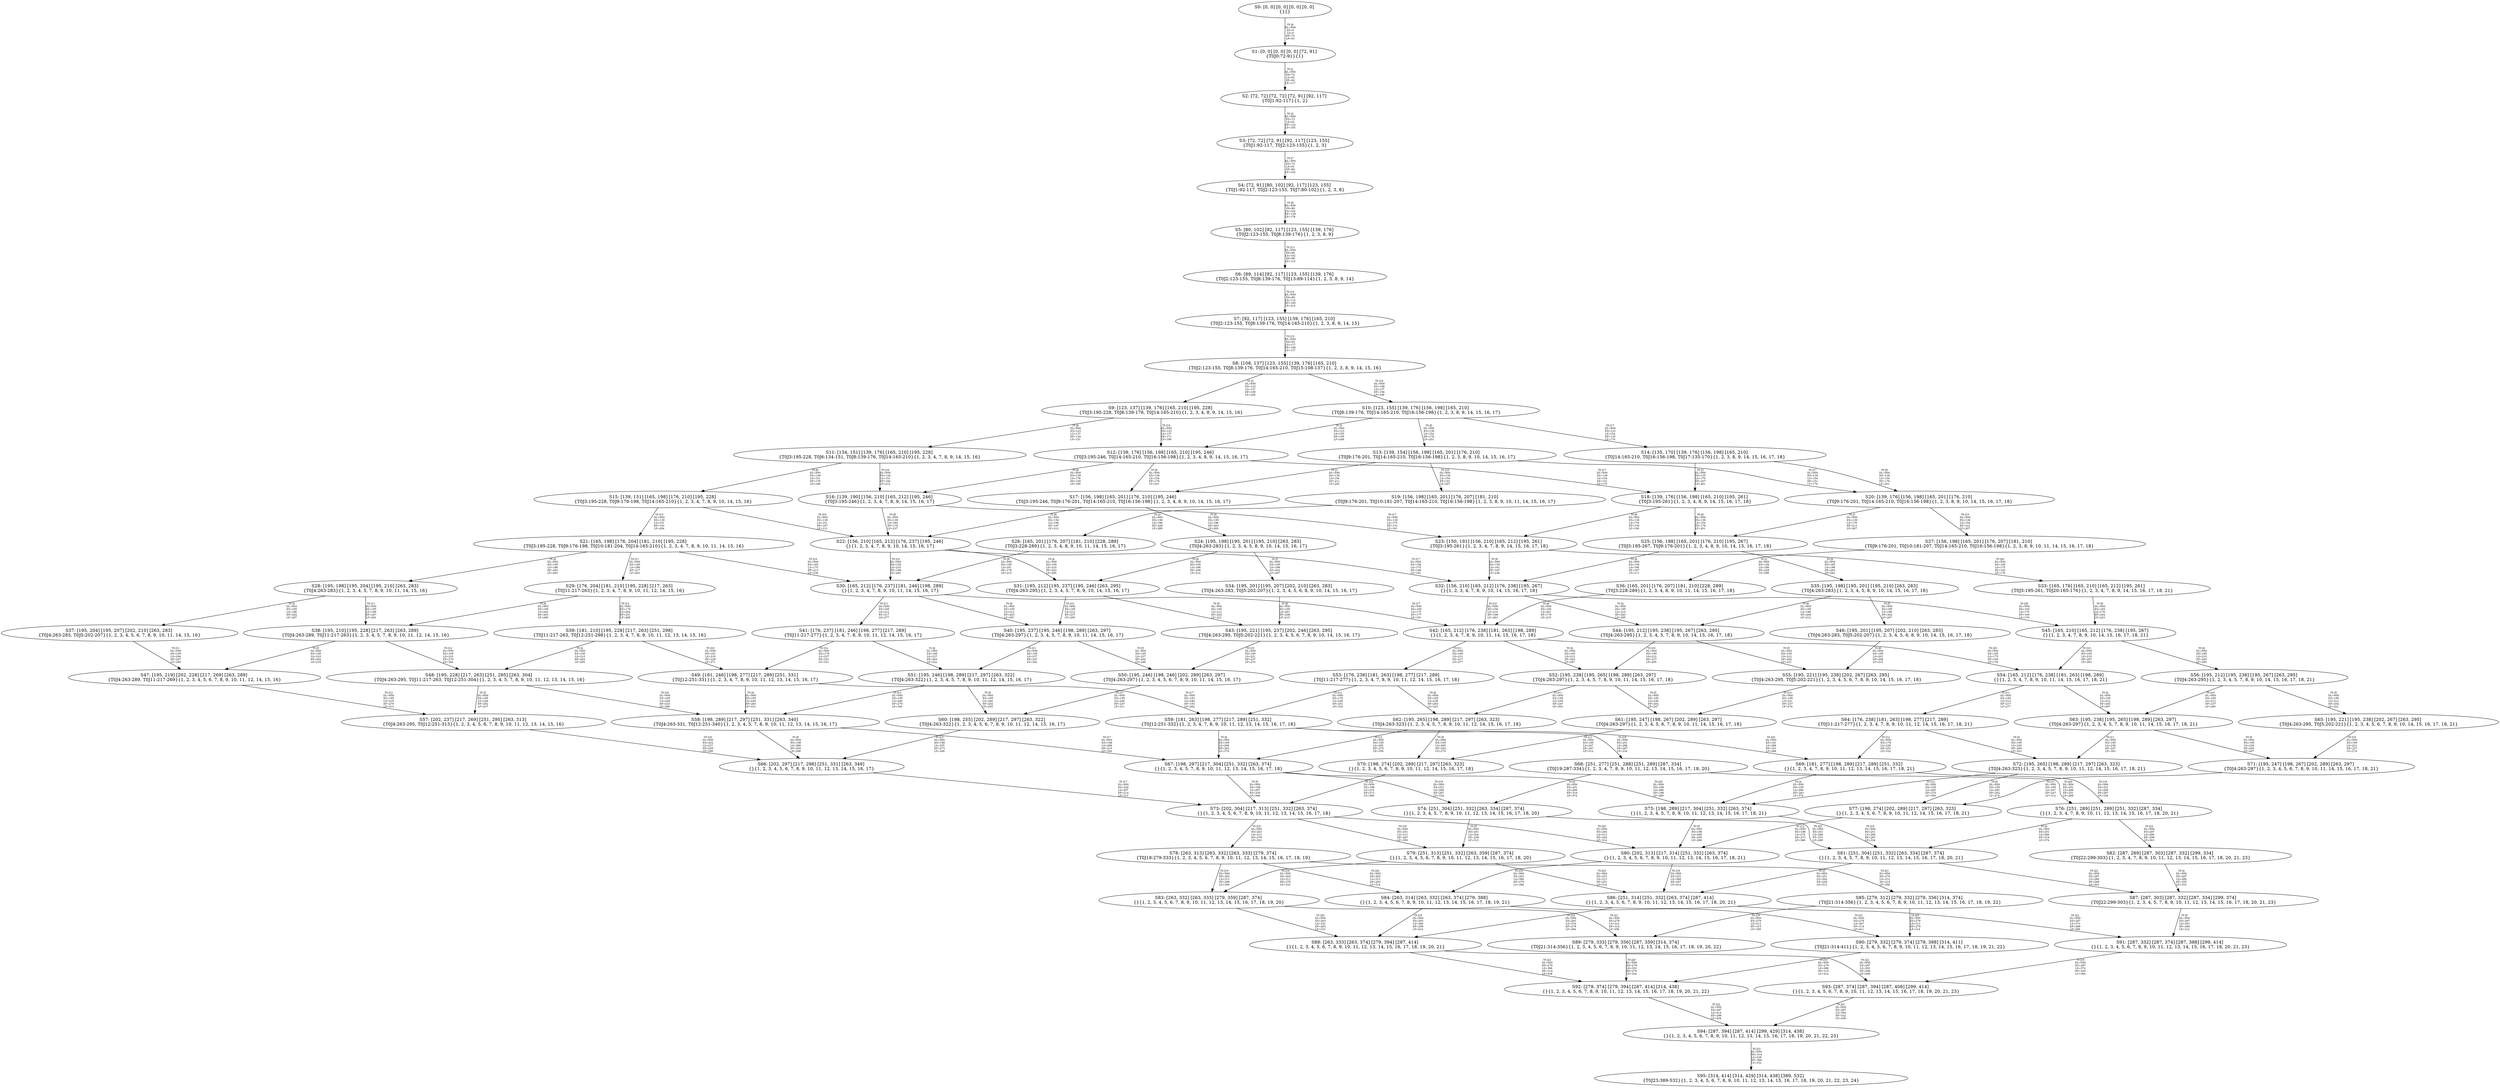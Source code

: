digraph {
	S0[label="S0: [0, 0] [0, 0] [0, 0] [0, 0] \n{}{}"];
	S1[label="S1: [0, 0] [0, 0] [0, 0] [72, 91] \n{T0J0:72-91}{1}"];
	S2[label="S2: [72, 72] [72, 72] [72, 91] [92, 117] \n{T0J1:92-117}{1, 2}"];
	S3[label="S3: [72, 72] [72, 91] [92, 117] [123, 155] \n{T0J1:92-117, T0J2:123-155}{1, 2, 3}"];
	S4[label="S4: [72, 91] [80, 102] [92, 117] [123, 155] \n{T0J1:92-117, T0J2:123-155, T0J7:80-102}{1, 2, 3, 8}"];
	S5[label="S5: [80, 102] [92, 117] [123, 155] [139, 176] \n{T0J2:123-155, T0J8:139-176}{1, 2, 3, 8, 9}"];
	S6[label="S6: [89, 114] [92, 117] [123, 155] [139, 176] \n{T0J2:123-155, T0J8:139-176, T0J13:89-114}{1, 2, 3, 8, 9, 14}"];
	S7[label="S7: [92, 117] [123, 155] [139, 176] [165, 210] \n{T0J2:123-155, T0J8:139-176, T0J14:165-210}{1, 2, 3, 8, 9, 14, 15}"];
	S8[label="S8: [108, 137] [123, 155] [139, 176] [165, 210] \n{T0J2:123-155, T0J8:139-176, T0J14:165-210, T0J15:108-137}{1, 2, 3, 8, 9, 14, 15, 16}"];
	S9[label="S9: [123, 137] [139, 176] [165, 210] [195, 228] \n{T0J3:195-228, T0J8:139-176, T0J14:165-210}{1, 2, 3, 4, 8, 9, 14, 15, 16}"];
	S10[label="S10: [123, 155] [139, 176] [156, 198] [165, 210] \n{T0J8:139-176, T0J14:165-210, T0J16:156-198}{1, 2, 3, 8, 9, 14, 15, 16, 17}"];
	S11[label="S11: [134, 151] [139, 176] [165, 210] [195, 228] \n{T0J3:195-228, T0J6:134-151, T0J8:139-176, T0J14:165-210}{1, 2, 3, 4, 7, 8, 9, 14, 15, 16}"];
	S12[label="S12: [139, 176] [156, 198] [165, 210] [195, 246] \n{T0J3:195-246, T0J14:165-210, T0J16:156-198}{1, 2, 3, 4, 8, 9, 14, 15, 16, 17}"];
	S13[label="S13: [139, 154] [156, 198] [165, 201] [176, 210] \n{T0J9:176-201, T0J14:165-210, T0J16:156-198}{1, 2, 3, 8, 9, 10, 14, 15, 16, 17}"];
	S14[label="S14: [135, 170] [139, 176] [156, 198] [165, 210] \n{T0J14:165-210, T0J16:156-198, T0J17:135-170}{1, 2, 3, 8, 9, 14, 15, 16, 17, 18}"];
	S15[label="S15: [139, 151] [165, 198] [176, 210] [195, 228] \n{T0J3:195-228, T0J9:176-198, T0J14:165-210}{1, 2, 3, 4, 7, 8, 9, 10, 14, 15, 16}"];
	S16[label="S16: [139, 190] [156, 210] [165, 212] [195, 246] \n{T0J3:195-246}{1, 2, 3, 4, 7, 8, 9, 14, 15, 16, 17}"];
	S17[label="S17: [156, 198] [165, 201] [176, 210] [195, 246] \n{T0J3:195-246, T0J9:176-201, T0J14:165-210, T0J16:156-198}{1, 2, 3, 4, 8, 9, 10, 14, 15, 16, 17}"];
	S18[label="S18: [139, 176] [156, 198] [165, 210] [195, 261] \n{T0J3:195-261}{1, 2, 3, 4, 8, 9, 14, 15, 16, 17, 18}"];
	S19[label="S19: [156, 198] [165, 201] [176, 207] [181, 210] \n{T0J9:176-201, T0J10:181-207, T0J14:165-210, T0J16:156-198}{1, 2, 3, 8, 9, 10, 11, 14, 15, 16, 17}"];
	S20[label="S20: [139, 176] [156, 198] [165, 201] [176, 210] \n{T0J9:176-201, T0J14:165-210, T0J16:156-198}{1, 2, 3, 8, 9, 10, 14, 15, 16, 17, 18}"];
	S21[label="S21: [165, 198] [176, 204] [181, 210] [195, 228] \n{T0J3:195-228, T0J9:176-198, T0J10:181-204, T0J14:165-210}{1, 2, 3, 4, 7, 8, 9, 10, 11, 14, 15, 16}"];
	S22[label="S22: [156, 210] [165, 212] [176, 237] [195, 246] \n{}{1, 2, 3, 4, 7, 8, 9, 10, 14, 15, 16, 17}"];
	S23[label="S23: [150, 191] [156, 210] [165, 212] [195, 261] \n{T0J3:195-261}{1, 2, 3, 4, 7, 8, 9, 14, 15, 16, 17, 18}"];
	S24[label="S24: [195, 198] [195, 201] [195, 210] [263, 283] \n{T0J4:263-283}{1, 2, 3, 4, 5, 8, 9, 10, 14, 15, 16, 17}"];
	S25[label="S25: [156, 198] [165, 201] [176, 210] [195, 267] \n{T0J3:195-267, T0J9:176-201}{1, 2, 3, 4, 8, 9, 10, 14, 15, 16, 17, 18}"];
	S26[label="S26: [165, 201] [176, 207] [181, 210] [228, 289] \n{T0J3:228-289}{1, 2, 3, 4, 8, 9, 10, 11, 14, 15, 16, 17}"];
	S27[label="S27: [156, 198] [165, 201] [176, 207] [181, 210] \n{T0J9:176-201, T0J10:181-207, T0J14:165-210, T0J16:156-198}{1, 2, 3, 8, 9, 10, 11, 14, 15, 16, 17, 18}"];
	S28[label="S28: [195, 198] [195, 204] [195, 210] [263, 283] \n{T0J4:263-283}{1, 2, 3, 4, 5, 7, 8, 9, 10, 11, 14, 15, 16}"];
	S29[label="S29: [176, 204] [181, 210] [195, 228] [217, 263] \n{T0J11:217-263}{1, 2, 3, 4, 7, 8, 9, 10, 11, 12, 14, 15, 16}"];
	S30[label="S30: [165, 212] [176, 237] [181, 246] [198, 289] \n{}{1, 2, 3, 4, 7, 8, 9, 10, 11, 14, 15, 16, 17}"];
	S31[label="S31: [195, 212] [195, 237] [195, 246] [263, 295] \n{T0J4:263-295}{1, 2, 3, 4, 5, 7, 8, 9, 10, 14, 15, 16, 17}"];
	S32[label="S32: [156, 210] [165, 212] [176, 238] [195, 267] \n{}{1, 2, 3, 4, 7, 8, 9, 10, 14, 15, 16, 17, 18}"];
	S33[label="S33: [165, 176] [165, 210] [165, 212] [195, 261] \n{T0J3:195-261, T0J20:165-176}{1, 2, 3, 4, 7, 8, 9, 14, 15, 16, 17, 18, 21}"];
	S34[label="S34: [195, 201] [195, 207] [202, 210] [263, 283] \n{T0J4:263-283, T0J5:202-207}{1, 2, 3, 4, 5, 6, 8, 9, 10, 14, 15, 16, 17}"];
	S35[label="S35: [195, 198] [195, 201] [195, 210] [263, 283] \n{T0J4:263-283}{1, 2, 3, 4, 5, 8, 9, 10, 14, 15, 16, 17, 18}"];
	S36[label="S36: [165, 201] [176, 207] [181, 210] [228, 289] \n{T0J3:228-289}{1, 2, 3, 4, 8, 9, 10, 11, 14, 15, 16, 17, 18}"];
	S37[label="S37: [195, 204] [195, 207] [202, 210] [263, 283] \n{T0J4:263-283, T0J5:202-207}{1, 2, 3, 4, 5, 6, 7, 8, 9, 10, 11, 14, 15, 16}"];
	S38[label="S38: [195, 210] [195, 228] [217, 263] [263, 289] \n{T0J4:263-289, T0J11:217-263}{1, 2, 3, 4, 5, 7, 8, 9, 10, 11, 12, 14, 15, 16}"];
	S39[label="S39: [181, 210] [195, 228] [217, 263] [251, 298] \n{T0J11:217-263, T0J12:251-298}{1, 2, 3, 4, 7, 8, 9, 10, 11, 12, 13, 14, 15, 16}"];
	S40[label="S40: [195, 237] [195, 246] [198, 289] [263, 297] \n{T0J4:263-297}{1, 2, 3, 4, 5, 7, 8, 9, 10, 11, 14, 15, 16, 17}"];
	S41[label="S41: [176, 237] [181, 246] [198, 277] [217, 289] \n{T0J11:217-277}{1, 2, 3, 4, 7, 8, 9, 10, 11, 12, 14, 15, 16, 17}"];
	S42[label="S42: [165, 212] [176, 238] [181, 263] [198, 289] \n{}{1, 2, 3, 4, 7, 8, 9, 10, 11, 14, 15, 16, 17, 18}"];
	S43[label="S43: [195, 221] [195, 237] [202, 246] [263, 295] \n{T0J4:263-295, T0J5:202-221}{1, 2, 3, 4, 5, 6, 7, 8, 9, 10, 14, 15, 16, 17}"];
	S44[label="S44: [195, 212] [195, 238] [195, 267] [263, 295] \n{T0J4:263-295}{1, 2, 3, 4, 5, 7, 8, 9, 10, 14, 15, 16, 17, 18}"];
	S45[label="S45: [165, 210] [165, 212] [176, 238] [195, 267] \n{}{1, 2, 3, 4, 7, 8, 9, 10, 14, 15, 16, 17, 18, 21}"];
	S46[label="S46: [195, 201] [195, 207] [202, 210] [263, 283] \n{T0J4:263-283, T0J5:202-207}{1, 2, 3, 4, 5, 6, 8, 9, 10, 14, 15, 16, 17, 18}"];
	S47[label="S47: [195, 219] [202, 228] [217, 269] [263, 289] \n{T0J4:263-289, T0J11:217-269}{1, 2, 3, 4, 5, 6, 7, 8, 9, 10, 11, 12, 14, 15, 16}"];
	S48[label="S48: [195, 228] [217, 263] [251, 295] [263, 304] \n{T0J4:263-295, T0J11:217-263, T0J12:251-304}{1, 2, 3, 4, 5, 7, 8, 9, 10, 11, 12, 13, 14, 15, 16}"];
	S49[label="S49: [181, 246] [198, 277] [217, 289] [251, 331] \n{T0J12:251-331}{1, 2, 3, 4, 7, 8, 9, 10, 11, 12, 13, 14, 15, 16, 17}"];
	S50[label="S50: [195, 246] [198, 246] [202, 289] [263, 297] \n{T0J4:263-297}{1, 2, 3, 4, 5, 6, 7, 8, 9, 10, 11, 14, 15, 16, 17}"];
	S51[label="S51: [195, 246] [198, 289] [217, 297] [263, 322] \n{T0J4:263-322}{1, 2, 3, 4, 5, 7, 8, 9, 10, 11, 12, 14, 15, 16, 17}"];
	S52[label="S52: [195, 238] [195, 265] [198, 289] [263, 297] \n{T0J4:263-297}{1, 2, 3, 4, 5, 7, 8, 9, 10, 11, 14, 15, 16, 17, 18}"];
	S53[label="S53: [176, 238] [181, 263] [198, 277] [217, 289] \n{T0J11:217-277}{1, 2, 3, 4, 7, 8, 9, 10, 11, 12, 14, 15, 16, 17, 18}"];
	S54[label="S54: [165, 212] [176, 238] [181, 263] [198, 289] \n{}{1, 2, 3, 4, 7, 8, 9, 10, 11, 14, 15, 16, 17, 18, 21}"];
	S55[label="S55: [195, 221] [195, 238] [202, 267] [263, 295] \n{T0J4:263-295, T0J5:202-221}{1, 2, 3, 4, 5, 6, 7, 8, 9, 10, 14, 15, 16, 17, 18}"];
	S56[label="S56: [195, 212] [195, 238] [195, 267] [263, 295] \n{T0J4:263-295}{1, 2, 3, 4, 5, 7, 8, 9, 10, 14, 15, 16, 17, 18, 21}"];
	S57[label="S57: [202, 237] [217, 269] [251, 295] [263, 313] \n{T0J4:263-295, T0J12:251-313}{1, 2, 3, 4, 5, 6, 7, 8, 9, 10, 11, 12, 13, 14, 15, 16}"];
	S58[label="S58: [198, 289] [217, 297] [251, 331] [263, 340] \n{T0J4:263-331, T0J12:251-340}{1, 2, 3, 4, 5, 7, 8, 9, 10, 11, 12, 13, 14, 15, 16, 17}"];
	S59[label="S59: [181, 263] [198, 277] [217, 289] [251, 332] \n{T0J12:251-332}{1, 2, 3, 4, 7, 8, 9, 10, 11, 12, 13, 14, 15, 16, 17, 18}"];
	S60[label="S60: [198, 255] [202, 289] [217, 297] [263, 322] \n{T0J4:263-322}{1, 2, 3, 4, 5, 6, 7, 8, 9, 10, 11, 12, 14, 15, 16, 17}"];
	S61[label="S61: [195, 247] [198, 267] [202, 289] [263, 297] \n{T0J4:263-297}{1, 2, 3, 4, 5, 6, 7, 8, 9, 10, 11, 14, 15, 16, 17, 18}"];
	S62[label="S62: [195, 265] [198, 289] [217, 297] [263, 323] \n{T0J4:263-323}{1, 2, 3, 4, 5, 7, 8, 9, 10, 11, 12, 14, 15, 16, 17, 18}"];
	S63[label="S63: [195, 238] [195, 265] [198, 289] [263, 297] \n{T0J4:263-297}{1, 2, 3, 4, 5, 7, 8, 9, 10, 11, 14, 15, 16, 17, 18, 21}"];
	S64[label="S64: [176, 238] [181, 263] [198, 277] [217, 289] \n{T0J11:217-277}{1, 2, 3, 4, 7, 8, 9, 10, 11, 12, 14, 15, 16, 17, 18, 21}"];
	S65[label="S65: [195, 221] [195, 238] [202, 267] [263, 295] \n{T0J4:263-295, T0J5:202-221}{1, 2, 3, 4, 5, 6, 7, 8, 9, 10, 14, 15, 16, 17, 18, 21}"];
	S66[label="S66: [202, 297] [217, 298] [251, 331] [263, 349] \n{}{1, 2, 3, 4, 5, 6, 7, 8, 9, 10, 11, 12, 13, 14, 15, 16, 17}"];
	S67[label="S67: [198, 297] [217, 304] [251, 332] [263, 374] \n{}{1, 2, 3, 4, 5, 7, 8, 9, 10, 11, 12, 13, 14, 15, 16, 17, 18}"];
	S68[label="S68: [251, 277] [251, 288] [251, 289] [287, 334] \n{T0J19:287-334}{1, 2, 3, 4, 7, 8, 9, 10, 11, 12, 13, 14, 15, 16, 17, 18, 20}"];
	S69[label="S69: [181, 277] [198, 289] [217, 289] [251, 332] \n{}{1, 2, 3, 4, 7, 8, 9, 10, 11, 12, 13, 14, 15, 16, 17, 18, 21}"];
	S70[label="S70: [198, 274] [202, 289] [217, 297] [263, 323] \n{}{1, 2, 3, 4, 5, 6, 7, 8, 9, 10, 11, 12, 14, 15, 16, 17, 18}"];
	S71[label="S71: [195, 247] [198, 267] [202, 289] [263, 297] \n{T0J4:263-297}{1, 2, 3, 4, 5, 6, 7, 8, 9, 10, 11, 14, 15, 16, 17, 18, 21}"];
	S72[label="S72: [195, 265] [198, 289] [217, 297] [263, 323] \n{T0J4:263-323}{1, 2, 3, 4, 5, 7, 8, 9, 10, 11, 12, 14, 15, 16, 17, 18, 21}"];
	S73[label="S73: [202, 304] [217, 313] [251, 332] [263, 374] \n{}{1, 2, 3, 4, 5, 6, 7, 8, 9, 10, 11, 12, 13, 14, 15, 16, 17, 18}"];
	S74[label="S74: [251, 304] [251, 332] [263, 334] [287, 374] \n{}{1, 2, 3, 4, 5, 7, 8, 9, 10, 11, 12, 13, 14, 15, 16, 17, 18, 20}"];
	S75[label="S75: [198, 289] [217, 304] [251, 332] [263, 374] \n{}{1, 2, 3, 4, 5, 7, 8, 9, 10, 11, 12, 13, 14, 15, 16, 17, 18, 21}"];
	S76[label="S76: [251, 289] [251, 289] [251, 332] [287, 334] \n{}{1, 2, 3, 4, 7, 8, 9, 10, 11, 12, 13, 14, 15, 16, 17, 18, 20, 21}"];
	S77[label="S77: [198, 274] [202, 289] [217, 297] [263, 323] \n{}{1, 2, 3, 4, 5, 6, 7, 8, 9, 10, 11, 12, 14, 15, 16, 17, 18, 21}"];
	S78[label="S78: [263, 313] [263, 332] [263, 333] [279, 374] \n{T0J18:279-333}{1, 2, 3, 4, 5, 6, 7, 8, 9, 10, 11, 12, 13, 14, 15, 16, 17, 18, 19}"];
	S79[label="S79: [251, 313] [251, 332] [263, 359] [287, 374] \n{}{1, 2, 3, 4, 5, 6, 7, 8, 9, 10, 11, 12, 13, 14, 15, 16, 17, 18, 20}"];
	S80[label="S80: [202, 313] [217, 314] [251, 332] [263, 374] \n{}{1, 2, 3, 4, 5, 6, 7, 8, 9, 10, 11, 12, 13, 14, 15, 16, 17, 18, 21}"];
	S81[label="S81: [251, 304] [251, 332] [263, 334] [287, 374] \n{}{1, 2, 3, 4, 5, 7, 8, 9, 10, 11, 12, 13, 14, 15, 16, 17, 18, 20, 21}"];
	S82[label="S82: [287, 289] [287, 303] [287, 332] [299, 334] \n{T0J22:299-303}{1, 2, 3, 4, 7, 8, 9, 10, 11, 12, 13, 14, 15, 16, 17, 18, 20, 21, 23}"];
	S83[label="S83: [263, 332] [263, 333] [279, 359] [287, 374] \n{}{1, 2, 3, 4, 5, 6, 7, 8, 9, 10, 11, 12, 13, 14, 15, 16, 17, 18, 19, 20}"];
	S84[label="S84: [263, 314] [263, 332] [263, 374] [279, 388] \n{}{1, 2, 3, 4, 5, 6, 7, 8, 9, 10, 11, 12, 13, 14, 15, 16, 17, 18, 19, 21}"];
	S85[label="S85: [279, 312] [279, 332] [279, 356] [314, 374] \n{T0J21:314-356}{1, 2, 3, 4, 5, 6, 7, 8, 9, 10, 11, 12, 13, 14, 15, 16, 17, 18, 19, 22}"];
	S86[label="S86: [251, 314] [251, 332] [263, 374] [287, 414] \n{}{1, 2, 3, 4, 5, 6, 7, 8, 9, 10, 11, 12, 13, 14, 15, 16, 17, 18, 20, 21}"];
	S87[label="S87: [287, 303] [287, 332] [287, 334] [299, 374] \n{T0J22:299-303}{1, 2, 3, 4, 5, 7, 8, 9, 10, 11, 12, 13, 14, 15, 16, 17, 18, 20, 21, 23}"];
	S88[label="S88: [263, 333] [263, 374] [279, 394] [287, 414] \n{}{1, 2, 3, 4, 5, 6, 7, 8, 9, 10, 11, 12, 13, 14, 15, 16, 17, 18, 19, 20, 21}"];
	S89[label="S89: [279, 333] [279, 356] [287, 359] [314, 374] \n{T0J21:314-356}{1, 2, 3, 4, 5, 6, 7, 8, 9, 10, 11, 12, 13, 14, 15, 16, 17, 18, 19, 20, 22}"];
	S90[label="S90: [279, 332] [279, 374] [279, 388] [314, 411] \n{T0J21:314-411}{1, 2, 3, 4, 5, 6, 7, 8, 9, 10, 11, 12, 13, 14, 15, 16, 17, 18, 19, 21, 22}"];
	S91[label="S91: [287, 332] [287, 374] [287, 388] [299, 414] \n{}{1, 2, 3, 4, 5, 6, 7, 8, 9, 10, 11, 12, 13, 14, 15, 16, 17, 18, 20, 21, 23}"];
	S92[label="S92: [279, 374] [279, 394] [287, 414] [314, 438] \n{}{1, 2, 3, 4, 5, 6, 7, 8, 9, 10, 11, 12, 13, 14, 15, 16, 17, 18, 19, 20, 21, 22}"];
	S93[label="S93: [287, 374] [287, 394] [287, 408] [299, 414] \n{}{1, 2, 3, 4, 5, 6, 7, 8, 9, 10, 11, 12, 13, 14, 15, 16, 17, 18, 19, 20, 21, 23}"];
	S94[label="S94: [287, 394] [287, 414] [299, 429] [314, 438] \n{}{1, 2, 3, 4, 5, 6, 7, 8, 9, 10, 11, 12, 13, 14, 15, 16, 17, 18, 19, 20, 21, 22, 23}"];
	S95[label="S95: [314, 414] [314, 429] [314, 438] [389, 532] \n{T0J23:389-532}{1, 2, 3, 4, 5, 6, 7, 8, 9, 10, 11, 12, 13, 14, 15, 16, 17, 18, 19, 20, 21, 22, 23, 24}"];
	S0 -> S1[label="T0 J0\nDL=950\nES=0\nLS=0\nEF=72\nLF=91",fontsize=8];
	S1 -> S2[label="T0 J1\nDL=950\nES=72\nLS=91\nEF=92\nLF=117",fontsize=8];
	S2 -> S3[label="T0 J2\nDL=950\nES=72\nLS=91\nEF=123\nLF=155",fontsize=8];
	S3 -> S4[label="T0 J7\nDL=950\nES=72\nLS=91\nEF=80\nLF=102",fontsize=8];
	S4 -> S5[label="T0 J8\nDL=950\nES=80\nLS=102\nEF=139\nLF=176",fontsize=8];
	S5 -> S6[label="T0 J13\nDL=950\nES=80\nLS=102\nEF=89\nLF=114",fontsize=8];
	S6 -> S7[label="T0 J14\nDL=950\nES=89\nLS=114\nEF=165\nLF=210",fontsize=8];
	S7 -> S8[label="T0 J15\nDL=950\nES=92\nLS=117\nEF=108\nLF=137",fontsize=8];
	S8 -> S9[label="T0 J3\nDL=950\nES=123\nLS=137\nEF=195\nLF=228",fontsize=8];
	S8 -> S10[label="T0 J16\nDL=950\nES=108\nLS=137\nEF=156\nLF=198",fontsize=8];
	S9 -> S11[label="T0 J6\nDL=950\nES=123\nLS=137\nEF=134\nLF=151",fontsize=8];
	S9 -> S12[label="T0 J16\nDL=950\nES=123\nLS=137\nEF=171\nLF=198",fontsize=8];
	S10 -> S12[label="T0 J3\nDL=950\nES=123\nLS=155\nEF=195\nLF=246",fontsize=8];
	S10 -> S13[label="T0 J9\nDL=950\nES=139\nLS=154\nEF=176\nLF=201",fontsize=8];
	S10 -> S14[label="T0 J17\nDL=950\nES=123\nLS=154\nEF=135\nLF=170",fontsize=8];
	S11 -> S15[label="T0 J9\nDL=950\nES=139\nLS=151\nEF=176\nLF=198",fontsize=8];
	S11 -> S16[label="T0 J16\nDL=950\nES=134\nLS=151\nEF=182\nLF=212",fontsize=8];
	S12 -> S16[label="T0 J6\nDL=950\nES=139\nLS=176\nEF=150\nLF=190",fontsize=8];
	S12 -> S17[label="T0 J9\nDL=950\nES=139\nLS=154\nEF=176\nLF=201",fontsize=8];
	S12 -> S18[label="T0 J17\nDL=950\nES=139\nLS=154\nEF=151\nLF=170",fontsize=8];
	S13 -> S17[label="T0 J3\nDL=950\nES=139\nLS=154\nEF=211\nLF=245",fontsize=8];
	S13 -> S19[label="T0 J10\nDL=950\nES=139\nLS=154\nEF=181\nLF=207",fontsize=8];
	S13 -> S20[label="T0 J17\nDL=950\nES=139\nLS=154\nEF=151\nLF=170",fontsize=8];
	S14 -> S18[label="T0 J3\nDL=950\nES=135\nLS=170\nEF=207\nLF=261",fontsize=8];
	S14 -> S20[label="T0 J9\nDL=950\nES=139\nLS=154\nEF=176\nLF=201",fontsize=8];
	S15 -> S21[label="T0 J10\nDL=950\nES=139\nLS=151\nEF=181\nLF=204",fontsize=8];
	S15 -> S22[label="T0 J16\nDL=950\nES=139\nLS=151\nEF=187\nLF=212",fontsize=8];
	S16 -> S22[label="T0 J9\nDL=950\nES=139\nLS=190\nEF=176\nLF=237",fontsize=8];
	S16 -> S23[label="T0 J17\nDL=950\nES=139\nLS=175\nEF=151\nLF=191",fontsize=8];
	S17 -> S24[label="T0 J4\nDL=950\nES=195\nLS=198\nEF=263\nLF=283",fontsize=8];
	S17 -> S22[label="T0 J6\nDL=950\nES=156\nLS=198\nEF=167\nLF=212",fontsize=8];
	S18 -> S23[label="T0 J6\nDL=950\nES=139\nLS=176\nEF=150\nLF=190",fontsize=8];
	S18 -> S25[label="T0 J9\nDL=950\nES=139\nLS=154\nEF=176\nLF=201",fontsize=8];
	S19 -> S26[label="T0 J3\nDL=950\nES=156\nLS=198\nEF=228\nLF=289",fontsize=8];
	S20 -> S25[label="T0 J3\nDL=950\nES=139\nLS=176\nEF=211\nLF=267",fontsize=8];
	S20 -> S27[label="T0 J10\nDL=950\nES=139\nLS=154\nEF=181\nLF=207",fontsize=8];
	S21 -> S28[label="T0 J4\nDL=950\nES=195\nLS=198\nEF=263\nLF=283",fontsize=8];
	S21 -> S29[label="T0 J11\nDL=950\nES=165\nLS=198\nEF=217\nLF=263",fontsize=8];
	S21 -> S30[label="T0 J16\nDL=950\nES=165\nLS=175\nEF=213\nLF=236",fontsize=8];
	S22 -> S31[label="T0 J4\nDL=950\nES=195\nLS=210\nEF=263\nLF=295",fontsize=8];
	S22 -> S30[label="T0 J10\nDL=950\nES=156\nLS=210\nEF=198\nLF=263",fontsize=8];
	S22 -> S32[label="T0 J17\nDL=950\nES=156\nLS=175\nEF=168\nLF=191",fontsize=8];
	S23 -> S32[label="T0 J9\nDL=950\nES=150\nLS=191\nEF=187\nLF=238",fontsize=8];
	S23 -> S33[label="T0 J20\nDL=950\nES=165\nLS=175\nEF=165\nLF=176",fontsize=8];
	S24 -> S34[label="T0 J5\nDL=950\nES=195\nLS=198\nEF=202\nLF=207",fontsize=8];
	S24 -> S31[label="T0 J6\nDL=950\nES=195\nLS=198\nEF=206\nLF=212",fontsize=8];
	S25 -> S35[label="T0 J4\nDL=950\nES=195\nLS=198\nEF=263\nLF=283",fontsize=8];
	S25 -> S32[label="T0 J6\nDL=950\nES=156\nLS=198\nEF=167\nLF=212",fontsize=8];
	S26 -> S30[label="T0 J6\nDL=950\nES=165\nLS=201\nEF=176\nLF=215",fontsize=8];
	S27 -> S36[label="T0 J3\nDL=950\nES=156\nLS=198\nEF=228\nLF=289",fontsize=8];
	S28 -> S37[label="T0 J5\nDL=950\nES=195\nLS=198\nEF=202\nLF=207",fontsize=8];
	S28 -> S38[label="T0 J11\nDL=950\nES=195\nLS=198\nEF=247\nLF=263",fontsize=8];
	S29 -> S38[label="T0 J4\nDL=950\nES=195\nLS=204\nEF=263\nLF=289",fontsize=8];
	S29 -> S39[label="T0 J12\nDL=950\nES=176\nLS=204\nEF=251\nLF=298",fontsize=8];
	S30 -> S40[label="T0 J4\nDL=950\nES=195\nLS=212\nEF=263\nLF=297",fontsize=8];
	S30 -> S41[label="T0 J11\nDL=950\nES=165\nLS=212\nEF=217\nLF=277",fontsize=8];
	S30 -> S42[label="T0 J17\nDL=950\nES=165\nLS=175\nEF=177\nLF=191",fontsize=8];
	S31 -> S43[label="T0 J5\nDL=950\nES=195\nLS=212\nEF=202\nLF=221",fontsize=8];
	S31 -> S40[label="T0 J10\nDL=950\nES=195\nLS=212\nEF=237\nLF=265",fontsize=8];
	S32 -> S44[label="T0 J4\nDL=950\nES=195\nLS=210\nEF=263\nLF=295",fontsize=8];
	S32 -> S42[label="T0 J10\nDL=950\nES=156\nLS=210\nEF=198\nLF=263",fontsize=8];
	S32 -> S45[label="T0 J20\nDL=950\nES=165\nLS=175\nEF=165\nLF=176",fontsize=8];
	S33 -> S45[label="T0 J9\nDL=950\nES=165\nLS=176\nEF=202\nLF=223",fontsize=8];
	S34 -> S43[label="T0 J6\nDL=950\nES=195\nLS=201\nEF=206\nLF=215",fontsize=8];
	S35 -> S46[label="T0 J5\nDL=950\nES=195\nLS=198\nEF=202\nLF=207",fontsize=8];
	S35 -> S44[label="T0 J6\nDL=950\nES=195\nLS=198\nEF=206\nLF=212",fontsize=8];
	S36 -> S42[label="T0 J6\nDL=950\nES=165\nLS=201\nEF=176\nLF=215",fontsize=8];
	S37 -> S47[label="T0 J11\nDL=950\nES=195\nLS=204\nEF=247\nLF=269",fontsize=8];
	S38 -> S47[label="T0 J5\nDL=950\nES=195\nLS=210\nEF=202\nLF=219",fontsize=8];
	S38 -> S48[label="T0 J12\nDL=950\nES=195\nLS=210\nEF=270\nLF=304",fontsize=8];
	S39 -> S48[label="T0 J4\nDL=950\nES=195\nLS=210\nEF=263\nLF=295",fontsize=8];
	S39 -> S49[label="T0 J16\nDL=950\nES=181\nLS=210\nEF=229\nLF=271",fontsize=8];
	S40 -> S50[label="T0 J5\nDL=950\nES=195\nLS=237\nEF=202\nLF=246",fontsize=8];
	S40 -> S51[label="T0 J11\nDL=950\nES=195\nLS=237\nEF=247\nLF=302",fontsize=8];
	S41 -> S51[label="T0 J4\nDL=950\nES=195\nLS=237\nEF=263\nLF=322",fontsize=8];
	S41 -> S49[label="T0 J12\nDL=950\nES=176\nLS=237\nEF=251\nLF=331",fontsize=8];
	S42 -> S52[label="T0 J4\nDL=950\nES=195\nLS=212\nEF=263\nLF=297",fontsize=8];
	S42 -> S53[label="T0 J11\nDL=950\nES=165\nLS=212\nEF=217\nLF=277",fontsize=8];
	S42 -> S54[label="T0 J20\nDL=950\nES=165\nLS=175\nEF=165\nLF=176",fontsize=8];
	S43 -> S50[label="T0 J10\nDL=950\nES=195\nLS=221\nEF=237\nLF=274",fontsize=8];
	S44 -> S55[label="T0 J5\nDL=950\nES=195\nLS=212\nEF=202\nLF=221",fontsize=8];
	S44 -> S52[label="T0 J10\nDL=950\nES=195\nLS=212\nEF=237\nLF=265",fontsize=8];
	S45 -> S56[label="T0 J4\nDL=950\nES=195\nLS=210\nEF=263\nLF=295",fontsize=8];
	S45 -> S54[label="T0 J10\nDL=950\nES=165\nLS=210\nEF=207\nLF=263",fontsize=8];
	S46 -> S55[label="T0 J6\nDL=950\nES=195\nLS=201\nEF=206\nLF=215",fontsize=8];
	S47 -> S57[label="T0 J12\nDL=950\nES=195\nLS=219\nEF=270\nLF=313",fontsize=8];
	S48 -> S57[label="T0 J5\nDL=950\nES=195\nLS=228\nEF=202\nLF=237",fontsize=8];
	S48 -> S58[label="T0 J16\nDL=950\nES=195\nLS=228\nEF=243\nLF=289",fontsize=8];
	S49 -> S58[label="T0 J4\nDL=950\nES=195\nLS=246\nEF=263\nLF=331",fontsize=8];
	S49 -> S59[label="T0 J17\nDL=950\nES=181\nLS=246\nEF=193\nLF=262",fontsize=8];
	S50 -> S60[label="T0 J11\nDL=950\nES=195\nLS=246\nEF=247\nLF=311",fontsize=8];
	S51 -> S60[label="T0 J5\nDL=950\nES=195\nLS=246\nEF=202\nLF=255",fontsize=8];
	S51 -> S58[label="T0 J12\nDL=950\nES=195\nLS=246\nEF=270\nLF=340",fontsize=8];
	S52 -> S61[label="T0 J5\nDL=950\nES=195\nLS=238\nEF=202\nLF=247",fontsize=8];
	S52 -> S62[label="T0 J11\nDL=950\nES=195\nLS=238\nEF=247\nLF=303",fontsize=8];
	S53 -> S62[label="T0 J4\nDL=950\nES=195\nLS=238\nEF=263\nLF=323",fontsize=8];
	S53 -> S59[label="T0 J12\nDL=950\nES=176\nLS=238\nEF=251\nLF=332",fontsize=8];
	S54 -> S63[label="T0 J4\nDL=950\nES=195\nLS=212\nEF=263\nLF=297",fontsize=8];
	S54 -> S64[label="T0 J11\nDL=950\nES=165\nLS=212\nEF=217\nLF=277",fontsize=8];
	S55 -> S61[label="T0 J10\nDL=950\nES=195\nLS=221\nEF=237\nLF=274",fontsize=8];
	S56 -> S65[label="T0 J5\nDL=950\nES=195\nLS=212\nEF=202\nLF=221",fontsize=8];
	S56 -> S63[label="T0 J10\nDL=950\nES=195\nLS=212\nEF=237\nLF=265",fontsize=8];
	S57 -> S66[label="T0 J16\nDL=950\nES=202\nLS=237\nEF=250\nLF=298",fontsize=8];
	S58 -> S66[label="T0 J5\nDL=950\nES=198\nLS=289\nEF=205\nLF=298",fontsize=8];
	S58 -> S67[label="T0 J17\nDL=950\nES=198\nLS=288\nEF=210\nLF=304",fontsize=8];
	S59 -> S67[label="T0 J4\nDL=950\nES=195\nLS=289\nEF=263\nLF=374",fontsize=8];
	S59 -> S68[label="T0 J19\nDL=950\nES=251\nLS=288\nEF=287\nLF=334",fontsize=8];
	S59 -> S69[label="T0 J20\nDL=950\nES=181\nLS=288\nEF=181\nLF=289",fontsize=8];
	S60 -> S66[label="T0 J12\nDL=950\nES=198\nLS=255\nEF=273\nLF=349",fontsize=8];
	S61 -> S70[label="T0 J11\nDL=950\nES=195\nLS=247\nEF=247\nLF=312",fontsize=8];
	S62 -> S70[label="T0 J5\nDL=950\nES=195\nLS=265\nEF=202\nLF=274",fontsize=8];
	S62 -> S67[label="T0 J12\nDL=950\nES=195\nLS=265\nEF=270\nLF=359",fontsize=8];
	S63 -> S71[label="T0 J5\nDL=950\nES=195\nLS=238\nEF=202\nLF=247",fontsize=8];
	S63 -> S72[label="T0 J11\nDL=950\nES=195\nLS=238\nEF=247\nLF=303",fontsize=8];
	S64 -> S72[label="T0 J4\nDL=950\nES=195\nLS=238\nEF=263\nLF=323",fontsize=8];
	S64 -> S69[label="T0 J12\nDL=950\nES=176\nLS=238\nEF=251\nLF=332",fontsize=8];
	S65 -> S71[label="T0 J10\nDL=950\nES=195\nLS=221\nEF=237\nLF=274",fontsize=8];
	S66 -> S73[label="T0 J17\nDL=950\nES=202\nLS=297\nEF=214\nLF=313",fontsize=8];
	S67 -> S73[label="T0 J5\nDL=950\nES=198\nLS=297\nEF=205\nLF=306",fontsize=8];
	S67 -> S74[label="T0 J19\nDL=950\nES=251\nLS=288\nEF=287\nLF=334",fontsize=8];
	S67 -> S75[label="T0 J20\nDL=950\nES=198\nLS=288\nEF=198\nLF=289",fontsize=8];
	S68 -> S74[label="T0 J4\nDL=950\nES=251\nLS=289\nEF=319\nLF=374",fontsize=8];
	S68 -> S76[label="T0 J20\nDL=950\nES=251\nLS=288\nEF=251\nLF=289",fontsize=8];
	S69 -> S75[label="T0 J4\nDL=950\nES=195\nLS=289\nEF=263\nLF=374",fontsize=8];
	S69 -> S76[label="T0 J19\nDL=950\nES=251\nLS=288\nEF=287\nLF=334",fontsize=8];
	S70 -> S73[label="T0 J12\nDL=950\nES=198\nLS=274\nEF=273\nLF=368",fontsize=8];
	S71 -> S77[label="T0 J11\nDL=950\nES=195\nLS=247\nEF=247\nLF=312",fontsize=8];
	S72 -> S77[label="T0 J5\nDL=950\nES=195\nLS=265\nEF=202\nLF=274",fontsize=8];
	S72 -> S75[label="T0 J12\nDL=950\nES=195\nLS=265\nEF=270\nLF=359",fontsize=8];
	S73 -> S78[label="T0 J18\nDL=950\nES=263\nLS=313\nEF=279\nLF=333",fontsize=8];
	S73 -> S79[label="T0 J19\nDL=950\nES=251\nLS=313\nEF=287\nLF=359",fontsize=8];
	S73 -> S80[label="T0 J20\nDL=950\nES=202\nLS=313\nEF=202\nLF=314",fontsize=8];
	S74 -> S79[label="T0 J5\nDL=950\nES=251\nLS=304\nEF=258\nLF=313",fontsize=8];
	S74 -> S81[label="T0 J20\nDL=950\nES=251\nLS=288\nEF=251\nLF=289",fontsize=8];
	S75 -> S80[label="T0 J5\nDL=950\nES=198\nLS=289\nEF=205\nLF=298",fontsize=8];
	S75 -> S81[label="T0 J19\nDL=950\nES=251\nLS=288\nEF=287\nLF=334",fontsize=8];
	S76 -> S81[label="T0 J4\nDL=950\nES=251\nLS=289\nEF=319\nLF=374",fontsize=8];
	S76 -> S82[label="T0 J22\nDL=950\nES=287\nLS=288\nEF=299\nLF=303",fontsize=8];
	S77 -> S80[label="T0 J12\nDL=950\nES=198\nLS=274\nEF=273\nLF=368",fontsize=8];
	S78 -> S83[label="T0 J19\nDL=950\nES=263\nLS=313\nEF=299\nLF=359",fontsize=8];
	S78 -> S84[label="T0 J20\nDL=950\nES=263\nLS=313\nEF=263\nLF=314",fontsize=8];
	S78 -> S85[label="T0 J21\nDL=950\nES=279\nLS=312\nEF=314\nLF=356",fontsize=8];
	S79 -> S83[label="T0 J18\nDL=950\nES=263\nLS=313\nEF=279\nLF=333",fontsize=8];
	S79 -> S86[label="T0 J20\nDL=950\nES=251\nLS=313\nEF=251\nLF=314",fontsize=8];
	S80 -> S84[label="T0 J18\nDL=950\nES=263\nLS=368\nEF=279\nLF=388",fontsize=8];
	S80 -> S86[label="T0 J19\nDL=950\nES=251\nLS=368\nEF=287\nLF=414",fontsize=8];
	S81 -> S86[label="T0 J5\nDL=950\nES=251\nLS=304\nEF=258\nLF=313",fontsize=8];
	S81 -> S87[label="T0 J22\nDL=950\nES=287\nLS=288\nEF=299\nLF=303",fontsize=8];
	S82 -> S87[label="T0 J4\nDL=950\nES=287\nLS=289\nEF=355\nLF=374",fontsize=8];
	S83 -> S88[label="T0 J20\nDL=950\nES=263\nLS=332\nEF=263\nLF=333",fontsize=8];
	S83 -> S89[label="T0 J21\nDL=950\nES=279\nLS=312\nEF=314\nLF=356",fontsize=8];
	S84 -> S88[label="T0 J19\nDL=950\nES=263\nLS=368\nEF=299\nLF=414",fontsize=8];
	S84 -> S90[label="T0 J21\nDL=950\nES=279\nLS=367\nEF=314\nLF=411",fontsize=8];
	S85 -> S89[label="T0 J19\nDL=950\nES=279\nLS=313\nEF=315\nLF=359",fontsize=8];
	S85 -> S90[label="T0 J20\nDL=950\nES=279\nLS=313\nEF=279\nLF=314",fontsize=8];
	S86 -> S88[label="T0 J18\nDL=950\nES=263\nLS=374\nEF=279\nLF=394",fontsize=8];
	S86 -> S91[label="T0 J22\nDL=950\nES=287\nLS=373\nEF=299\nLF=388",fontsize=8];
	S87 -> S91[label="T0 J5\nDL=950\nES=287\nLS=303\nEF=294\nLF=312",fontsize=8];
	S88 -> S92[label="T0 J21\nDL=950\nES=279\nLS=394\nEF=314\nLF=438",fontsize=8];
	S88 -> S93[label="T0 J22\nDL=950\nES=287\nLS=393\nEF=299\nLF=408",fontsize=8];
	S89 -> S92[label="T0 J20\nDL=950\nES=279\nLS=333\nEF=279\nLF=334",fontsize=8];
	S90 -> S92[label="T0 J19\nDL=950\nES=279\nLS=368\nEF=315\nLF=414",fontsize=8];
	S91 -> S93[label="T0 J18\nDL=950\nES=287\nLS=374\nEF=303\nLF=394",fontsize=8];
	S92 -> S94[label="T0 J22\nDL=950\nES=287\nLS=414\nEF=299\nLF=429",fontsize=8];
	S93 -> S94[label="T0 J21\nDL=950\nES=287\nLS=394\nEF=322\nLF=438",fontsize=8];
	S94 -> S95[label="T0 J23\nDL=950\nES=314\nLS=438\nEF=389\nLF=532",fontsize=8];
}
